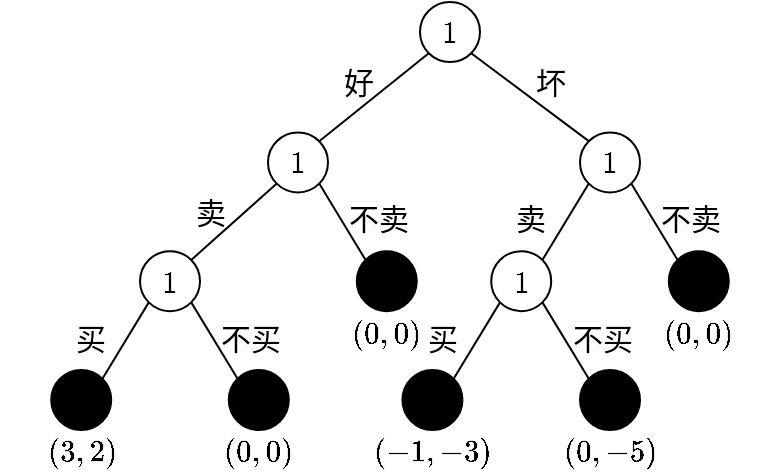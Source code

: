 <mxfile version="17.4.2" type="device"><diagram id="8xAGMUbZGYGsj3quUJeT" name="第 1 页"><mxGraphModel dx="593" dy="394" grid="1" gridSize="10" guides="1" tooltips="1" connect="1" arrows="1" fold="1" page="1" pageScale="1" pageWidth="827" pageHeight="1169" math="1" shadow="0"><root><mxCell id="0"/><mxCell id="1" parent="0"/><mxCell id="HC-3dIf5xeBusJnhLEFt-1" value="\(1\)" style="ellipse;whiteSpace=wrap;html=1;aspect=fixed;fontFamily=宋体;fontSize=15;" vertex="1" parent="1"><mxGeometry x="410" y="170" width="30" height="30" as="geometry"/></mxCell><mxCell id="HC-3dIf5xeBusJnhLEFt-2" value="" style="endArrow=none;html=1;rounded=0;fontSize=15;entryX=0;entryY=1;entryDx=0;entryDy=0;exitX=1;exitY=0;exitDx=0;exitDy=0;fontFamily=宋体;" edge="1" target="HC-3dIf5xeBusJnhLEFt-1" parent="1" source="HC-3dIf5xeBusJnhLEFt-21"><mxGeometry width="50" height="50" relative="1" as="geometry"><mxPoint x="380.607" y="244.393" as="sourcePoint"/><mxPoint x="395" y="190" as="targetPoint"/></mxGeometry></mxCell><mxCell id="HC-3dIf5xeBusJnhLEFt-3" value="好" style="text;html=1;align=center;verticalAlign=middle;resizable=0;points=[];autosize=1;strokeColor=none;fillColor=none;fontSize=15;fontFamily=宋体;" vertex="1" parent="1"><mxGeometry x="364" y="200" width="30" height="20" as="geometry"/></mxCell><mxCell id="HC-3dIf5xeBusJnhLEFt-4" value="" style="endArrow=none;html=1;rounded=0;fontSize=15;entryX=1;entryY=1;entryDx=0;entryDy=0;exitX=0;exitY=0;exitDx=0;exitDy=0;fontFamily=宋体;" edge="1" target="HC-3dIf5xeBusJnhLEFt-1" parent="1" source="HC-3dIf5xeBusJnhLEFt-16"><mxGeometry width="50" height="50" relative="1" as="geometry"><mxPoint x="469.393" y="244.393" as="sourcePoint"/><mxPoint x="429.393" y="205.607" as="targetPoint"/></mxGeometry></mxCell><mxCell id="HC-3dIf5xeBusJnhLEFt-5" value="坏" style="text;html=1;align=center;verticalAlign=middle;resizable=0;points=[];autosize=1;strokeColor=none;fillColor=none;fontSize=15;fontFamily=宋体;" vertex="1" parent="1"><mxGeometry x="460" y="200" width="30" height="20" as="geometry"/></mxCell><mxCell id="HC-3dIf5xeBusJnhLEFt-16" value="\(1\)" style="ellipse;whiteSpace=wrap;html=1;aspect=fixed;fontFamily=宋体;fontSize=15;" vertex="1" parent="1"><mxGeometry x="490.003" y="235.193" width="30" height="30" as="geometry"/></mxCell><mxCell id="HC-3dIf5xeBusJnhLEFt-17" value="" style="endArrow=none;html=1;rounded=0;fontSize=15;entryX=0;entryY=1;entryDx=0;entryDy=0;exitX=1;exitY=0;exitDx=0;exitDy=0;fontFamily=宋体;" edge="1" target="HC-3dIf5xeBusJnhLEFt-16" parent="1" source="HC-3dIf5xeBusJnhLEFt-31"><mxGeometry width="50" height="50" relative="1" as="geometry"><mxPoint x="460.61" y="309.587" as="sourcePoint"/><mxPoint x="475.003" y="255.193" as="targetPoint"/></mxGeometry></mxCell><mxCell id="HC-3dIf5xeBusJnhLEFt-18" value="卖" style="text;html=1;align=center;verticalAlign=middle;resizable=0;points=[];autosize=1;strokeColor=none;fillColor=none;fontSize=15;fontFamily=宋体;" vertex="1" parent="1"><mxGeometry x="450.003" y="268.193" width="30" height="20" as="geometry"/></mxCell><mxCell id="HC-3dIf5xeBusJnhLEFt-19" value="" style="endArrow=none;html=1;rounded=0;fontSize=15;entryX=1;entryY=1;entryDx=0;entryDy=0;exitX=0;exitY=0;exitDx=0;exitDy=0;fontFamily=宋体;" edge="1" target="HC-3dIf5xeBusJnhLEFt-16" parent="1" source="HC-3dIf5xeBusJnhLEFt-51"><mxGeometry width="50" height="50" relative="1" as="geometry"><mxPoint x="549.397" y="309.587" as="sourcePoint"/><mxPoint x="509.397" y="270.8" as="targetPoint"/></mxGeometry></mxCell><mxCell id="HC-3dIf5xeBusJnhLEFt-20" value="不卖" style="text;html=1;align=center;verticalAlign=middle;resizable=0;points=[];autosize=1;strokeColor=none;fillColor=none;fontSize=15;fontFamily=宋体;" vertex="1" parent="1"><mxGeometry x="520.003" y="268.193" width="50" height="20" as="geometry"/></mxCell><mxCell id="HC-3dIf5xeBusJnhLEFt-21" value="\(1\)" style="ellipse;whiteSpace=wrap;html=1;aspect=fixed;fontFamily=宋体;fontSize=15;" vertex="1" parent="1"><mxGeometry x="333.997" y="235.193" width="30" height="30" as="geometry"/></mxCell><mxCell id="HC-3dIf5xeBusJnhLEFt-22" value="" style="endArrow=none;html=1;rounded=0;fontSize=15;entryX=0;entryY=1;entryDx=0;entryDy=0;exitX=1;exitY=0;exitDx=0;exitDy=0;fontFamily=宋体;" edge="1" target="HC-3dIf5xeBusJnhLEFt-21" parent="1" source="HC-3dIf5xeBusJnhLEFt-26"><mxGeometry width="50" height="50" relative="1" as="geometry"><mxPoint x="304.603" y="309.587" as="sourcePoint"/><mxPoint x="318.997" y="255.193" as="targetPoint"/></mxGeometry></mxCell><mxCell id="HC-3dIf5xeBusJnhLEFt-23" value="卖" style="text;html=1;align=center;verticalAlign=middle;resizable=0;points=[];autosize=1;strokeColor=none;fillColor=none;fontSize=15;fontFamily=宋体;" vertex="1" parent="1"><mxGeometry x="289.997" y="265.193" width="30" height="20" as="geometry"/></mxCell><mxCell id="HC-3dIf5xeBusJnhLEFt-24" value="" style="endArrow=none;html=1;rounded=0;fontSize=15;entryX=1;entryY=1;entryDx=0;entryDy=0;exitX=0;exitY=0;exitDx=0;exitDy=0;fontFamily=宋体;" edge="1" target="HC-3dIf5xeBusJnhLEFt-21" parent="1" source="HC-3dIf5xeBusJnhLEFt-45"><mxGeometry width="50" height="50" relative="1" as="geometry"><mxPoint x="393.39" y="309.587" as="sourcePoint"/><mxPoint x="353.39" y="270.8" as="targetPoint"/></mxGeometry></mxCell><mxCell id="HC-3dIf5xeBusJnhLEFt-25" value="不卖" style="text;html=1;align=center;verticalAlign=middle;resizable=0;points=[];autosize=1;strokeColor=none;fillColor=none;fontSize=15;fontFamily=宋体;" vertex="1" parent="1"><mxGeometry x="363.997" y="268.193" width="50" height="20" as="geometry"/></mxCell><mxCell id="HC-3dIf5xeBusJnhLEFt-26" value="\(1\)" style="ellipse;whiteSpace=wrap;html=1;aspect=fixed;fontFamily=宋体;fontSize=15;" vertex="1" parent="1"><mxGeometry x="270.003" y="294.587" width="30" height="30" as="geometry"/></mxCell><mxCell id="HC-3dIf5xeBusJnhLEFt-27" value="" style="endArrow=none;html=1;rounded=0;fontSize=15;entryX=0;entryY=1;entryDx=0;entryDy=0;exitX=1;exitY=0;exitDx=0;exitDy=0;fontFamily=宋体;" edge="1" target="HC-3dIf5xeBusJnhLEFt-26" parent="1" source="HC-3dIf5xeBusJnhLEFt-36"><mxGeometry width="50" height="50" relative="1" as="geometry"><mxPoint x="240.61" y="368.98" as="sourcePoint"/><mxPoint x="255.003" y="314.587" as="targetPoint"/></mxGeometry></mxCell><mxCell id="HC-3dIf5xeBusJnhLEFt-28" value="买" style="text;html=1;align=center;verticalAlign=middle;resizable=0;points=[];autosize=1;strokeColor=none;fillColor=none;fontSize=15;fontFamily=宋体;" vertex="1" parent="1"><mxGeometry x="230.003" y="327.587" width="30" height="20" as="geometry"/></mxCell><mxCell id="HC-3dIf5xeBusJnhLEFt-29" value="" style="endArrow=none;html=1;rounded=0;fontSize=15;entryX=1;entryY=1;entryDx=0;entryDy=0;exitX=0;exitY=0;exitDx=0;exitDy=0;fontFamily=宋体;" edge="1" target="HC-3dIf5xeBusJnhLEFt-26" parent="1" source="HC-3dIf5xeBusJnhLEFt-38"><mxGeometry width="50" height="50" relative="1" as="geometry"><mxPoint x="329.397" y="368.98" as="sourcePoint"/><mxPoint x="289.397" y="330.193" as="targetPoint"/></mxGeometry></mxCell><mxCell id="HC-3dIf5xeBusJnhLEFt-30" value="不买" style="text;html=1;align=center;verticalAlign=middle;resizable=0;points=[];autosize=1;strokeColor=none;fillColor=none;fontSize=15;fontFamily=宋体;" vertex="1" parent="1"><mxGeometry x="300.003" y="327.587" width="50" height="20" as="geometry"/></mxCell><mxCell id="HC-3dIf5xeBusJnhLEFt-31" value="\(1\)" style="ellipse;whiteSpace=wrap;html=1;aspect=fixed;fontFamily=宋体;fontSize=15;" vertex="1" parent="1"><mxGeometry x="445.61" y="294.587" width="30" height="30" as="geometry"/></mxCell><mxCell id="HC-3dIf5xeBusJnhLEFt-32" value="" style="endArrow=none;html=1;rounded=0;fontSize=15;entryX=0;entryY=1;entryDx=0;entryDy=0;exitX=1;exitY=0;exitDx=0;exitDy=0;fontFamily=宋体;" edge="1" target="HC-3dIf5xeBusJnhLEFt-31" parent="1" source="HC-3dIf5xeBusJnhLEFt-47"><mxGeometry width="50" height="50" relative="1" as="geometry"><mxPoint x="416.217" y="368.98" as="sourcePoint"/><mxPoint x="430.61" y="314.587" as="targetPoint"/></mxGeometry></mxCell><mxCell id="HC-3dIf5xeBusJnhLEFt-33" value="买" style="text;html=1;align=center;verticalAlign=middle;resizable=0;points=[];autosize=1;strokeColor=none;fillColor=none;fontSize=15;fontFamily=宋体;" vertex="1" parent="1"><mxGeometry x="405.61" y="327.587" width="30" height="20" as="geometry"/></mxCell><mxCell id="HC-3dIf5xeBusJnhLEFt-34" value="" style="endArrow=none;html=1;rounded=0;fontSize=15;entryX=1;entryY=1;entryDx=0;entryDy=0;exitX=0;exitY=0;exitDx=0;exitDy=0;fontFamily=宋体;" edge="1" target="HC-3dIf5xeBusJnhLEFt-31" parent="1" source="HC-3dIf5xeBusJnhLEFt-49"><mxGeometry width="50" height="50" relative="1" as="geometry"><mxPoint x="505.003" y="368.98" as="sourcePoint"/><mxPoint x="465.003" y="330.193" as="targetPoint"/></mxGeometry></mxCell><mxCell id="HC-3dIf5xeBusJnhLEFt-35" value="不买" style="text;html=1;align=center;verticalAlign=middle;resizable=0;points=[];autosize=1;strokeColor=none;fillColor=none;fontSize=15;fontFamily=宋体;" vertex="1" parent="1"><mxGeometry x="475.61" y="327.587" width="50" height="20" as="geometry"/></mxCell><mxCell id="HC-3dIf5xeBusJnhLEFt-36" value="" style="ellipse;whiteSpace=wrap;html=1;aspect=fixed;fontFamily=宋体;fontSize=15;fillColor=#000000;" vertex="1" parent="1"><mxGeometry x="225.61" y="353.98" width="30" height="30" as="geometry"/></mxCell><mxCell id="HC-3dIf5xeBusJnhLEFt-37" value="\((3,2)\)" style="text;html=1;align=center;verticalAlign=middle;resizable=0;points=[];autosize=1;strokeColor=none;fillColor=none;fontSize=15;fontFamily=宋体;" vertex="1" parent="1"><mxGeometry x="200.61" y="383.98" width="80" height="20" as="geometry"/></mxCell><mxCell id="HC-3dIf5xeBusJnhLEFt-38" value="" style="ellipse;whiteSpace=wrap;html=1;aspect=fixed;fontFamily=宋体;fontSize=15;fillColor=#000000;" vertex="1" parent="1"><mxGeometry x="314.397" y="353.98" width="30" height="30" as="geometry"/></mxCell><mxCell id="HC-3dIf5xeBusJnhLEFt-39" value="\((0,0)\)" style="text;html=1;align=center;verticalAlign=middle;resizable=0;points=[];autosize=1;strokeColor=none;fillColor=none;fontSize=15;fontFamily=宋体;" vertex="1" parent="1"><mxGeometry x="289.397" y="383.98" width="80" height="20" as="geometry"/></mxCell><mxCell id="HC-3dIf5xeBusJnhLEFt-45" value="" style="ellipse;whiteSpace=wrap;html=1;aspect=fixed;fontFamily=宋体;fontSize=15;fillColor=#000000;" vertex="1" parent="1"><mxGeometry x="378.39" y="294.587" width="30" height="30" as="geometry"/></mxCell><mxCell id="HC-3dIf5xeBusJnhLEFt-46" value="\((0,0)\)" style="text;html=1;align=center;verticalAlign=middle;resizable=0;points=[];autosize=1;strokeColor=none;fillColor=none;fontSize=15;fontFamily=宋体;" vertex="1" parent="1"><mxGeometry x="353.39" y="324.587" width="80" height="20" as="geometry"/></mxCell><mxCell id="HC-3dIf5xeBusJnhLEFt-47" value="" style="ellipse;whiteSpace=wrap;html=1;aspect=fixed;fontFamily=宋体;fontSize=15;fillColor=#000000;" vertex="1" parent="1"><mxGeometry x="401.217" y="353.98" width="30" height="30" as="geometry"/></mxCell><mxCell id="HC-3dIf5xeBusJnhLEFt-48" value="\((-1,-3)\)" style="text;html=1;align=center;verticalAlign=middle;resizable=0;points=[];autosize=1;strokeColor=none;fillColor=none;fontSize=15;fontFamily=宋体;" vertex="1" parent="1"><mxGeometry x="366.217" y="383.98" width="100" height="20" as="geometry"/></mxCell><mxCell id="HC-3dIf5xeBusJnhLEFt-49" value="" style="ellipse;whiteSpace=wrap;html=1;aspect=fixed;fontFamily=宋体;fontSize=15;fillColor=#000000;" vertex="1" parent="1"><mxGeometry x="490.003" y="353.98" width="30" height="30" as="geometry"/></mxCell><mxCell id="HC-3dIf5xeBusJnhLEFt-50" value="\((0,-5)\)" style="text;html=1;align=center;verticalAlign=middle;resizable=0;points=[];autosize=1;strokeColor=none;fillColor=none;fontSize=15;fontFamily=宋体;" vertex="1" parent="1"><mxGeometry x="460.003" y="383.98" width="90" height="20" as="geometry"/></mxCell><mxCell id="HC-3dIf5xeBusJnhLEFt-51" value="" style="ellipse;whiteSpace=wrap;html=1;aspect=fixed;fontFamily=宋体;fontSize=15;fillColor=#000000;" vertex="1" parent="1"><mxGeometry x="534.397" y="294.587" width="30" height="30" as="geometry"/></mxCell><mxCell id="HC-3dIf5xeBusJnhLEFt-52" value="\((0,0)\)" style="text;html=1;align=center;verticalAlign=middle;resizable=0;points=[];autosize=1;strokeColor=none;fillColor=none;fontSize=15;fontFamily=宋体;" vertex="1" parent="1"><mxGeometry x="509.397" y="324.587" width="80" height="20" as="geometry"/></mxCell></root></mxGraphModel></diagram></mxfile>